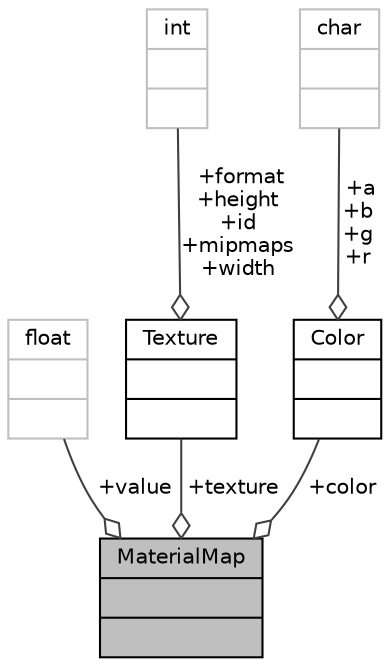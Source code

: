 digraph "MaterialMap"
{
 // LATEX_PDF_SIZE
  edge [fontname="Helvetica",fontsize="10",labelfontname="Helvetica",labelfontsize="10"];
  node [fontname="Helvetica",fontsize="10",shape=record];
  Node1 [label="{MaterialMap\n||}",height=0.2,width=0.4,color="black", fillcolor="grey75", style="filled", fontcolor="black",tooltip=" "];
  Node2 -> Node1 [color="grey25",fontsize="10",style="solid",label=" +value" ,arrowhead="odiamond",fontname="Helvetica"];
  Node2 [label="{float\n||}",height=0.2,width=0.4,color="grey75", fillcolor="white", style="filled",tooltip=" "];
  Node3 -> Node1 [color="grey25",fontsize="10",style="solid",label=" +texture" ,arrowhead="odiamond",fontname="Helvetica"];
  Node3 [label="{Texture\n||}",height=0.2,width=0.4,color="black", fillcolor="white", style="filled",URL="$structTexture.html",tooltip=" "];
  Node4 -> Node3 [color="grey25",fontsize="10",style="solid",label=" +format\n+height\n+id\n+mipmaps\n+width" ,arrowhead="odiamond",fontname="Helvetica"];
  Node4 [label="{int\n||}",height=0.2,width=0.4,color="grey75", fillcolor="white", style="filled",tooltip=" "];
  Node5 -> Node1 [color="grey25",fontsize="10",style="solid",label=" +color" ,arrowhead="odiamond",fontname="Helvetica"];
  Node5 [label="{Color\n||}",height=0.2,width=0.4,color="black", fillcolor="white", style="filled",URL="$structColor.html",tooltip=" "];
  Node6 -> Node5 [color="grey25",fontsize="10",style="solid",label=" +a\n+b\n+g\n+r" ,arrowhead="odiamond",fontname="Helvetica"];
  Node6 [label="{char\n||}",height=0.2,width=0.4,color="grey75", fillcolor="white", style="filled",tooltip=" "];
}
